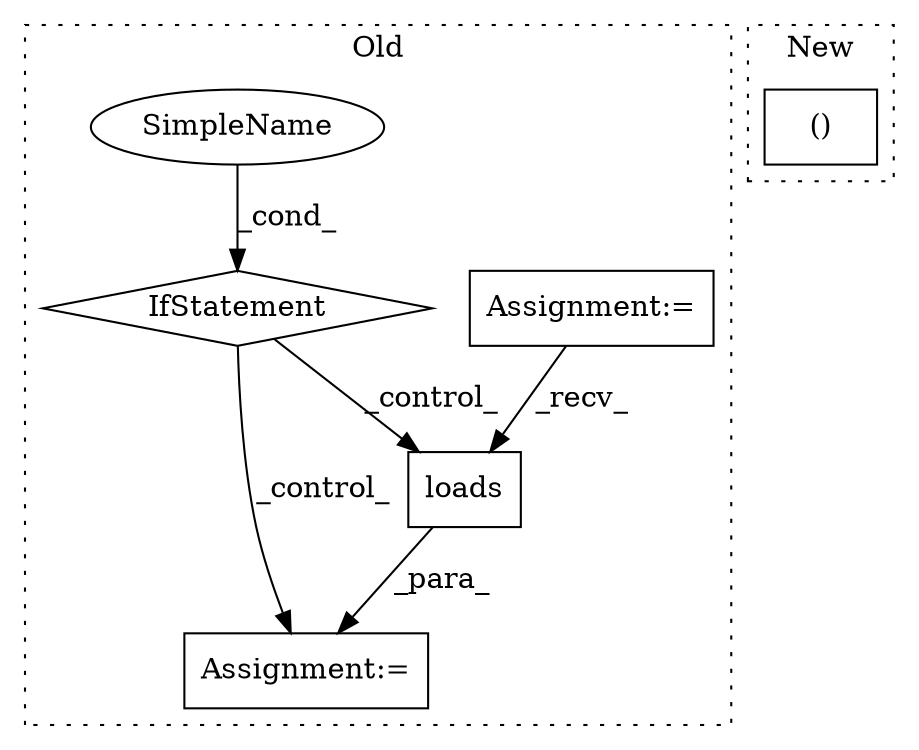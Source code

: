 digraph G {
subgraph cluster0 {
1 [label="loads" a="32" s="4927,4939" l="6,1" shape="box"];
3 [label="Assignment:=" a="7" s="4921" l="1" shape="box"];
4 [label="Assignment:=" a="7" s="4472" l="4" shape="box"];
5 [label="SimpleName" a="42" s="" l="" shape="ellipse"];
6 [label="IfStatement" a="25" s="4597,4609" l="4,2" shape="diamond"];
label = "Old";
style="dotted";
}
subgraph cluster1 {
2 [label="()" a="106" s="2615" l="28" shape="box"];
label = "New";
style="dotted";
}
1 -> 3 [label="_para_"];
4 -> 1 [label="_recv_"];
5 -> 6 [label="_cond_"];
6 -> 3 [label="_control_"];
6 -> 1 [label="_control_"];
}